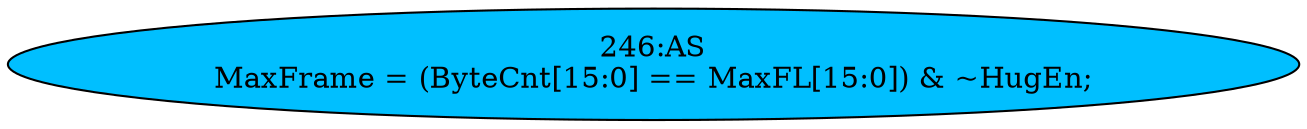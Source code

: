 strict digraph "" {
	node [label="\N"];
	"246:AS"	 [ast="<pyverilog.vparser.ast.Assign object at 0x7f469f2f92d0>",
		def_var="['MaxFrame']",
		fillcolor=deepskyblue,
		label="246:AS
MaxFrame = (ByteCnt[15:0] == MaxFL[15:0]) & ~HugEn;",
		statements="[]",
		style=filled,
		typ=Assign,
		use_var="['ByteCnt', 'MaxFL', 'HugEn']"];
}

